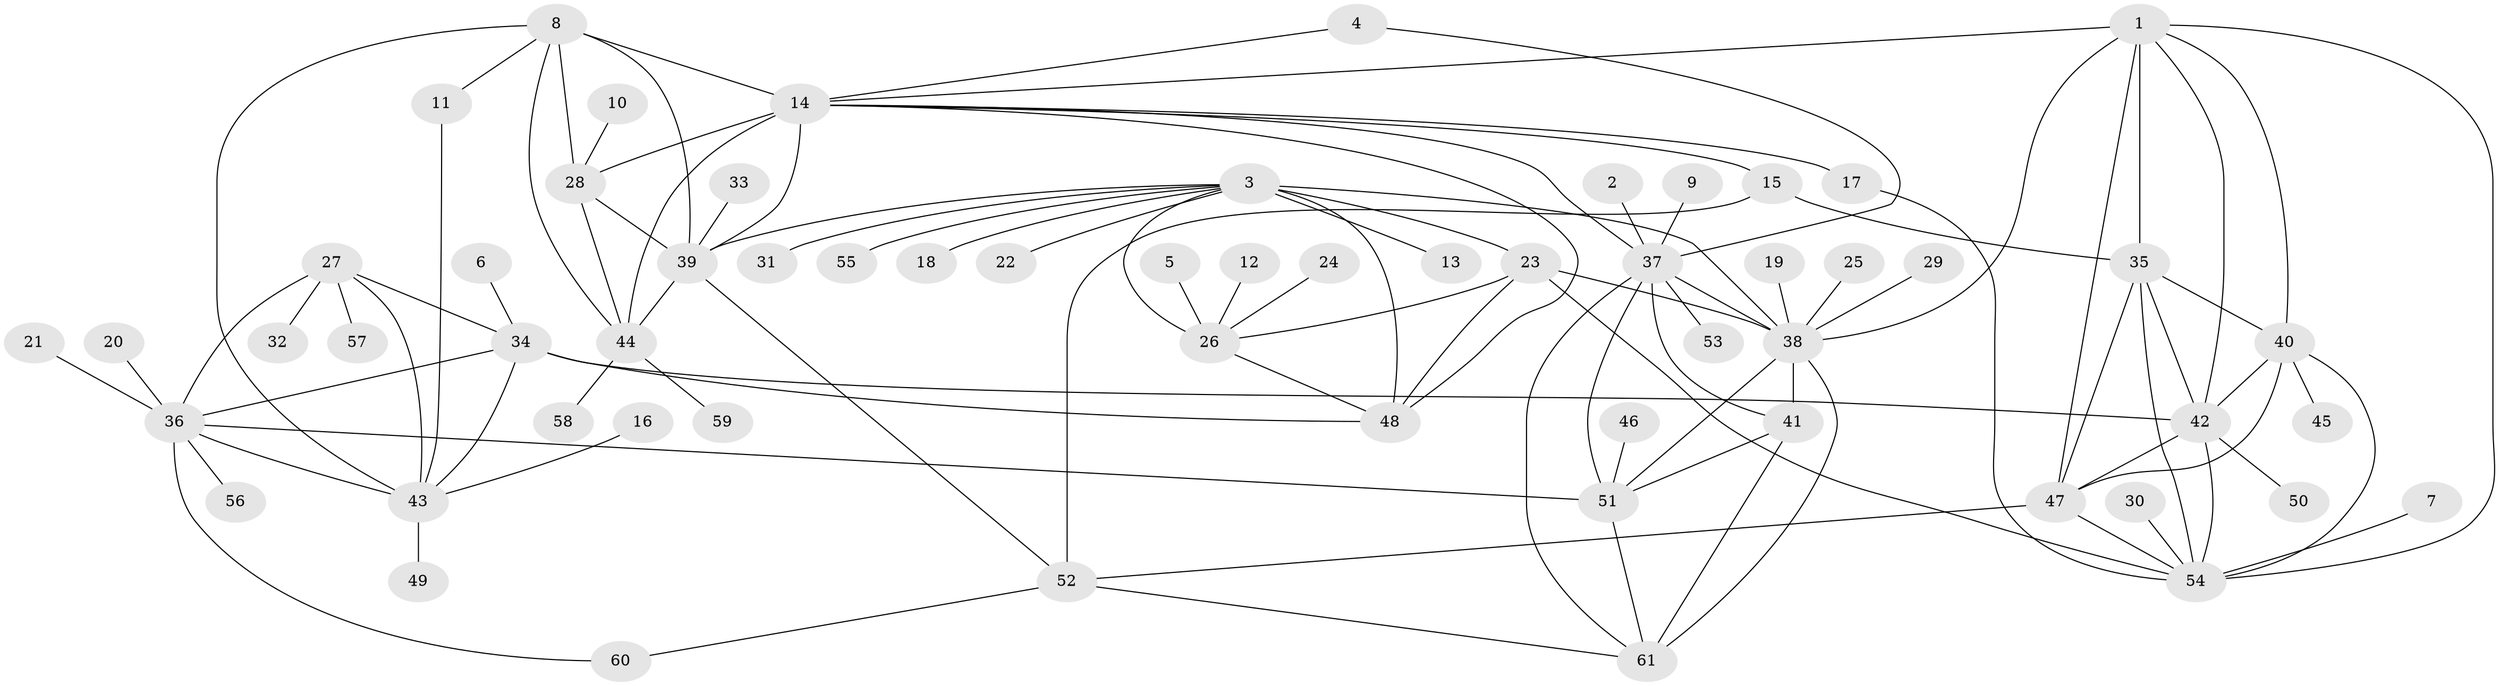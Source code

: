 // original degree distribution, {7: 0.058333333333333334, 10: 0.05, 8: 0.05, 6: 0.016666666666666666, 12: 0.016666666666666666, 9: 0.041666666666666664, 5: 0.008333333333333333, 11: 0.008333333333333333, 1: 0.5666666666666667, 2: 0.15, 3: 0.03333333333333333}
// Generated by graph-tools (version 1.1) at 2025/26/03/09/25 03:26:40]
// undirected, 61 vertices, 104 edges
graph export_dot {
graph [start="1"]
  node [color=gray90,style=filled];
  1;
  2;
  3;
  4;
  5;
  6;
  7;
  8;
  9;
  10;
  11;
  12;
  13;
  14;
  15;
  16;
  17;
  18;
  19;
  20;
  21;
  22;
  23;
  24;
  25;
  26;
  27;
  28;
  29;
  30;
  31;
  32;
  33;
  34;
  35;
  36;
  37;
  38;
  39;
  40;
  41;
  42;
  43;
  44;
  45;
  46;
  47;
  48;
  49;
  50;
  51;
  52;
  53;
  54;
  55;
  56;
  57;
  58;
  59;
  60;
  61;
  1 -- 14 [weight=1.0];
  1 -- 35 [weight=1.0];
  1 -- 38 [weight=1.0];
  1 -- 40 [weight=1.0];
  1 -- 42 [weight=1.0];
  1 -- 47 [weight=1.0];
  1 -- 54 [weight=1.0];
  2 -- 37 [weight=1.0];
  3 -- 13 [weight=1.0];
  3 -- 18 [weight=1.0];
  3 -- 22 [weight=1.0];
  3 -- 23 [weight=3.0];
  3 -- 26 [weight=3.0];
  3 -- 31 [weight=1.0];
  3 -- 38 [weight=1.0];
  3 -- 39 [weight=1.0];
  3 -- 48 [weight=3.0];
  3 -- 55 [weight=1.0];
  4 -- 14 [weight=1.0];
  4 -- 37 [weight=1.0];
  5 -- 26 [weight=1.0];
  6 -- 34 [weight=1.0];
  7 -- 54 [weight=1.0];
  8 -- 11 [weight=1.0];
  8 -- 14 [weight=2.0];
  8 -- 28 [weight=1.0];
  8 -- 39 [weight=1.0];
  8 -- 43 [weight=1.0];
  8 -- 44 [weight=1.0];
  9 -- 37 [weight=1.0];
  10 -- 28 [weight=1.0];
  11 -- 43 [weight=1.0];
  12 -- 26 [weight=1.0];
  14 -- 15 [weight=1.0];
  14 -- 17 [weight=1.0];
  14 -- 28 [weight=2.0];
  14 -- 37 [weight=1.0];
  14 -- 39 [weight=2.0];
  14 -- 44 [weight=2.0];
  14 -- 48 [weight=1.0];
  15 -- 35 [weight=1.0];
  15 -- 52 [weight=1.0];
  16 -- 43 [weight=1.0];
  17 -- 54 [weight=1.0];
  19 -- 38 [weight=1.0];
  20 -- 36 [weight=1.0];
  21 -- 36 [weight=1.0];
  23 -- 26 [weight=1.0];
  23 -- 38 [weight=1.0];
  23 -- 48 [weight=1.0];
  23 -- 54 [weight=1.0];
  24 -- 26 [weight=1.0];
  25 -- 38 [weight=1.0];
  26 -- 48 [weight=1.0];
  27 -- 32 [weight=1.0];
  27 -- 34 [weight=2.0];
  27 -- 36 [weight=4.0];
  27 -- 43 [weight=2.0];
  27 -- 57 [weight=1.0];
  28 -- 39 [weight=1.0];
  28 -- 44 [weight=1.0];
  29 -- 38 [weight=1.0];
  30 -- 54 [weight=1.0];
  33 -- 39 [weight=1.0];
  34 -- 36 [weight=2.0];
  34 -- 42 [weight=1.0];
  34 -- 43 [weight=1.0];
  34 -- 48 [weight=1.0];
  35 -- 40 [weight=1.0];
  35 -- 42 [weight=1.0];
  35 -- 47 [weight=1.0];
  35 -- 54 [weight=1.0];
  36 -- 43 [weight=2.0];
  36 -- 51 [weight=1.0];
  36 -- 56 [weight=1.0];
  36 -- 60 [weight=1.0];
  37 -- 38 [weight=1.0];
  37 -- 41 [weight=2.0];
  37 -- 51 [weight=1.0];
  37 -- 53 [weight=1.0];
  37 -- 61 [weight=1.0];
  38 -- 41 [weight=2.0];
  38 -- 51 [weight=1.0];
  38 -- 61 [weight=1.0];
  39 -- 44 [weight=1.0];
  39 -- 52 [weight=1.0];
  40 -- 42 [weight=1.0];
  40 -- 45 [weight=1.0];
  40 -- 47 [weight=1.0];
  40 -- 54 [weight=1.0];
  41 -- 51 [weight=2.0];
  41 -- 61 [weight=2.0];
  42 -- 47 [weight=1.0];
  42 -- 50 [weight=1.0];
  42 -- 54 [weight=1.0];
  43 -- 49 [weight=1.0];
  44 -- 58 [weight=1.0];
  44 -- 59 [weight=1.0];
  46 -- 51 [weight=1.0];
  47 -- 52 [weight=1.0];
  47 -- 54 [weight=1.0];
  51 -- 61 [weight=1.0];
  52 -- 60 [weight=1.0];
  52 -- 61 [weight=1.0];
}
